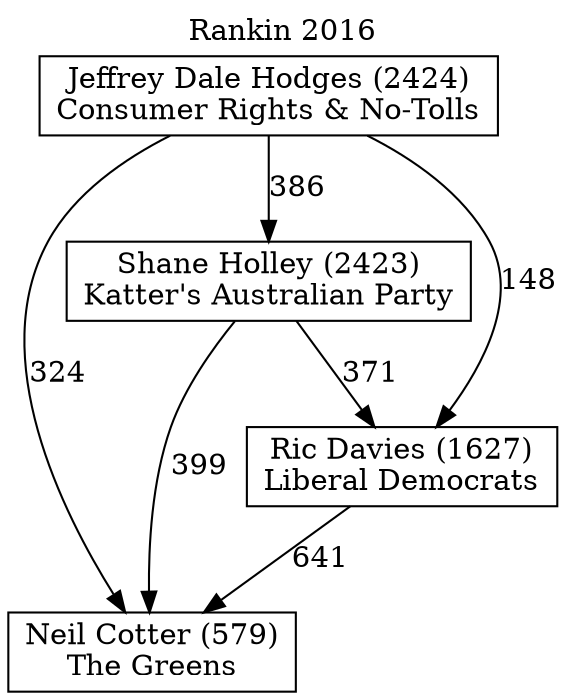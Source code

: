 // House preference flow
digraph "Neil Cotter (579)_Rankin_2016" {
	graph [label="Rankin 2016" labelloc=t mclimit=10]
	node [shape=box]
	"Neil Cotter (579)" [label="Neil Cotter (579)
The Greens"]
	"Shane Holley (2423)" [label="Shane Holley (2423)
Katter's Australian Party"]
	"Ric Davies (1627)" [label="Ric Davies (1627)
Liberal Democrats"]
	"Jeffrey Dale Hodges (2424)" [label="Jeffrey Dale Hodges (2424)
Consumer Rights & No-Tolls"]
	"Jeffrey Dale Hodges (2424)" -> "Shane Holley (2423)" [label=386]
	"Shane Holley (2423)" -> "Ric Davies (1627)" [label=371]
	"Ric Davies (1627)" -> "Neil Cotter (579)" [label=641]
	"Jeffrey Dale Hodges (2424)" -> "Neil Cotter (579)" [label=324]
	"Jeffrey Dale Hodges (2424)" -> "Ric Davies (1627)" [label=148]
	"Shane Holley (2423)" -> "Neil Cotter (579)" [label=399]
}
